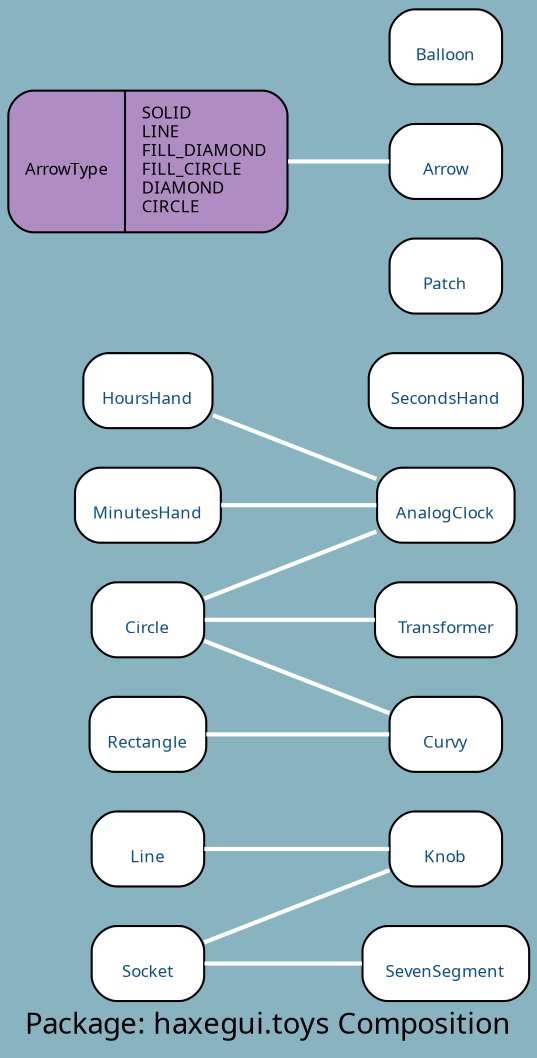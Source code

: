 digraph uml {
	graph [label="Package: haxegui.toys Composition", ratio=compress, rankdir=RL, smoothing=avg_dist, overlap=false, fontname="DejaVu Sans Condenesed", fontsize=14, bgcolor="#88B3C1", fontcolor=black];
	node [label="\N", fontname="DejaVu Sans Condenesed", fontsize=8, shape=record, color=black, fontcolor=black];
	edge [fontname="DejaVu Sans Condenesed", fontsize=8, color=black, fontcolor=black];
	graph [lp="129,12",
		bb="0,0,258,493"];
	"haxegui.toys.Line" [label="{\nLine}", fontcolor="#104E8B", style="rounded,filled", fillcolor=white, URL="../types/haxegui/toys/Line.html", tooltip="\nLine", pos="70,97", rects="43,79,97,115", width="0.75", height="0.50"];
	"haxegui.toys.HoursHand" [label="{\nHoursHand}", fontcolor="#104E8B", style="rounded,filled", fillcolor=white, URL="../types/haxegui/toys/HoursHand.html", tooltip="\nHoursHand", pos="70,313", rects="39,295,102,331", width="0.86", height="0.50"];
	"haxegui.toys.MinutesHand" [label="{\nMinutesHand}", fontcolor="#104E8B", style="rounded,filled", fillcolor=white, URL="../types/haxegui/toys/MinutesHand.html", tooltip="\nMinutesHand", pos="70,259", rects="35,241,106,277", width="0.97", height="0.50"];
	"haxegui.toys.SecondsHand" [label="{\nSecondsHand}", fontcolor="#104E8B", style="rounded,filled", fillcolor=white, URL="../types/haxegui/toys/SecondsHand.html", tooltip="\nSecondsHand", pos="215,313", rects="178,295,253,331", width="1.03", height="0.50"];
	"haxegui.toys.AnalogClock" [label="{\nAnalogClock}", fontcolor="#104E8B", style="rounded,filled", fillcolor=white, URL="../types/haxegui/toys/AnalogClock.html", tooltip="\nAnalogClock", pos="215,259", rects="182,241,249,277", width="0.92", height="0.50"];
	"haxegui.toys.Circle" [label="{\nCircle}", fontcolor="#104E8B", style="rounded,filled", fillcolor=white, URL="../types/haxegui/toys/Circle.html", tooltip="\nCircle", pos="70,205", rects="43,187,97,223", width="0.75", height="0.50"];
	"haxegui.toys.Patch" [label="{\nPatch}", fontcolor="#104E8B", style="rounded,filled", fillcolor=white, URL="../types/haxegui/toys/Patch.html", tooltip="\nPatch", pos="215,367", rects="188,349,242,385", width="0.75", height="0.50"];
	"haxegui.toys.Knob" [label="{\nKnob}", fontcolor="#104E8B", style="rounded,filled", fillcolor=white, URL="../types/haxegui/toys/Knob.html", tooltip="\nKnob", pos="215,97", rects="188,79,242,115", width="0.75", height="0.50"];
	"haxegui.toys.Socket" [label="{\nSocket}", fontcolor="#104E8B", style="rounded,filled", fillcolor=white, URL="../types/haxegui/toys/Socket.html", tooltip="\nSocket", pos="70,43", rects="43,25,97,61", width="0.75", height="0.50"];
	"haxegui.toys.Transformer" [label="{\nTransformer}", fontcolor="#104E8B", style="rounded,filled", fillcolor=white, URL="../types/haxegui/toys/Transformer.html", tooltip="\nTransformer", pos="215,205", rects="181,187,250,223", width="0.94", height="0.50"];
	"haxegui.toys.SevenSegment" [label="{\nSevenSegment}", fontcolor="#104E8B", style="rounded,filled", fillcolor=white, URL="../types/haxegui/toys/SevenSegment.html", tooltip="\nSevenSegment", pos="215,43", rects="175,25,256,61", width="1.11", height="0.50"];
	"haxegui.toys.Rectangle" [label="{\nRectangle}", fontcolor="#104E8B", style="rounded,filled", fillcolor=white, URL="../types/haxegui/toys/Rectangle.html", tooltip="\nRectangle", pos="70,151", rects="42,133,99,169", width="0.78", height="0.50"];
	"haxegui.toys.ArrowType" [label="{\nArrowType|SOLID\lLINE\lFILL_DIAMOND\lFILL_CIRCLE\lDIAMOND\lCIRCLE\l}", style="rounded,filled", fillcolor="#af8dc3", pos="70,421", rects="3,387,63,455 63,387,138,455", width="1.86", height="0.94"];
	"haxegui.toys.Arrow" [label="{\nArrow}", fontcolor="#104E8B", style="rounded,filled", fillcolor=white, URL="../types/haxegui/toys/Arrow.html", tooltip="\nArrow", pos="215,421", rects="188,403,242,439", width="0.75", height="0.50"];
	"haxegui.toys.Curvy" [label="{\nCurvy}", fontcolor="#104E8B", style="rounded,filled", fillcolor=white, URL="../types/haxegui/toys/Curvy.html", tooltip="\nCurvy", pos="215,151", rects="188,133,242,169", width="0.75", height="0.50"];
	"haxegui.toys.Balloon" [label="{\nBalloon}", fontcolor="#104E8B", style="rounded,filled", fillcolor=white, URL="../types/haxegui/toys/Balloon.html", tooltip="\nBalloon", pos="215,475", rects="188,457,242,493", width="0.75", height="0.50"];
	"haxegui.toys.AnalogClock" -> "haxegui.toys.Circle" [color=white, style=bold, arrowhead=none, arrowtail=diamond, arrowsize=1, pos="s,182,247 171,243 146,233 118,223 97,215"];
	"haxegui.toys.AnalogClock" -> "haxegui.toys.HoursHand" [color=white, style=bold, arrowhead=none, arrowtail=diamond, arrowsize=1, pos="s,182,271 171,275 148,284 122,293 102,301"];
	"haxegui.toys.AnalogClock" -> "haxegui.toys.MinutesHand" [color=white, style=bold, arrowhead=none, arrowtail=diamond, arrowsize=1, pos="s,182,259 170,259 149,259 125,259 106,259"];
	"haxegui.toys.Knob" -> "haxegui.toys.Line" [color=white, style=bold, arrowhead=none, arrowtail=diamond, arrowsize=1, pos="s,188,97 176,97 151,97 119,97 97,97"];
	"haxegui.toys.Knob" -> "haxegui.toys.Socket" [color=white, style=bold, arrowhead=none, arrowtail=diamond, arrowsize=1, pos="s,188,87 177,83 152,73 119,62 97,53"];
	"haxegui.toys.Transformer" -> "haxegui.toys.Circle" [color=white, style=bold, arrowhead=none, arrowtail=diamond, arrowsize=1, pos="s,181,205 169,205 145,205 117,205 97,205"];
	"haxegui.toys.SevenSegment" -> "haxegui.toys.Socket" [color=white, style=bold, arrowhead=none, arrowtail=diamond, arrowsize=1, pos="s,175,43 163,43 141,43 116,43 97,43"];
	"haxegui.toys.Arrow" -> "haxegui.toys.ArrowType" [color=white, style=bold, arrowhead=none, arrowtail=diamond, arrowsize=1, pos="s,188,421 176,421 164,421 151,421 138,421"];
	"haxegui.toys.Curvy" -> "haxegui.toys.Circle" [color=white, style=bold, arrowhead=none, arrowtail=diamond, arrowsize=1, pos="s,188,161 177,165 152,175 119,186 97,195"];
	"haxegui.toys.Curvy" -> "haxegui.toys.Rectangle" [color=white, style=bold, arrowhead=none, arrowtail=diamond, arrowsize=1, pos="s,188,151 176,151 152,151 121,151 99,151"];
}
